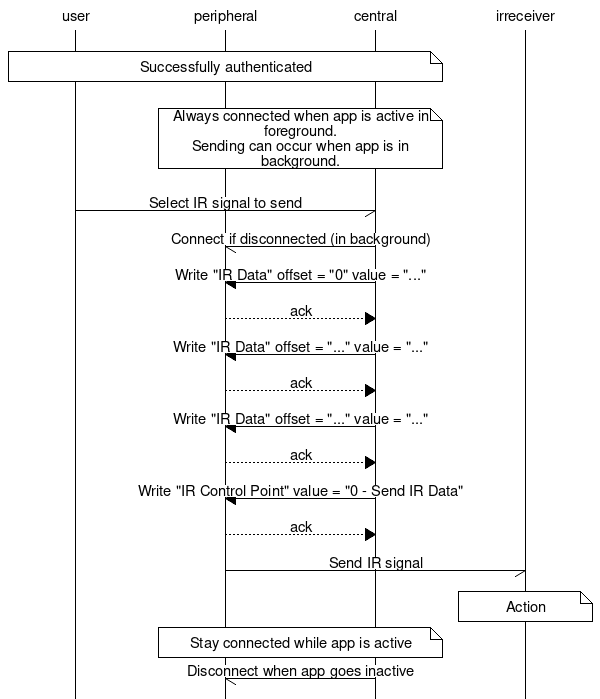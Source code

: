 msc {
    # entities
    user, peripheral, central, irreceiver;

    # space
    |||;

    user note central [label = "Successfully authenticated"];

    |||;

    peripheral note central [label = "Always connected when app is active in foreground.\nSending can occur when app is in background."];

    |||;

    user -> central [label = "Select IR signal to send"];

    peripheral <- central [label = "Connect if disconnected (in background)"];

    peripheral <= central [label = "Write \"IR Data\" offset = \"0\" value = \"...\""];
    peripheral >> central [label = "ack"];
    peripheral <= central [label = "Write \"IR Data\" offset = \"...\" value = \"...\""];
    peripheral >> central [label = "ack"];
    peripheral <= central [label = "Write \"IR Data\" offset = \"...\" value = \"...\""];
    peripheral >> central [label = "ack"];

    peripheral <= central [label = "Write \"IR Control Point\" value = \"0 - Send IR Data\""];
    peripheral >> central [label = "ack"];

    peripheral -> irreceiver [label = "Send IR signal"];

    irreceiver note irreceiver [label = "Action"];

    peripheral note central [label = "Stay connected while app is active"];

    peripheral <- central [label = "Disconnect when app goes inactive"];
}

